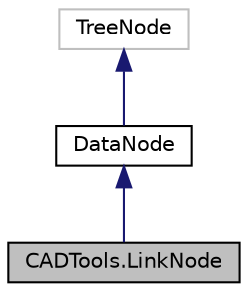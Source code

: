 digraph "CADTools.LinkNode"
{
  edge [fontname="Helvetica",fontsize="10",labelfontname="Helvetica",labelfontsize="10"];
  node [fontname="Helvetica",fontsize="10",shape=record];
  Node3 [label="CADTools.LinkNode",height=0.2,width=0.4,color="black", fillcolor="grey75", style="filled", fontcolor="black"];
  Node4 -> Node3 [dir="back",color="midnightblue",fontsize="10",style="solid"];
  Node4 [label="DataNode",height=0.2,width=0.4,color="black", fillcolor="white", style="filled",URL="$class_c_a_d_tools_1_1_data_node.html"];
  Node5 -> Node4 [dir="back",color="midnightblue",fontsize="10",style="solid"];
  Node5 [label="TreeNode",height=0.2,width=0.4,color="grey75", fillcolor="white", style="filled"];
}
